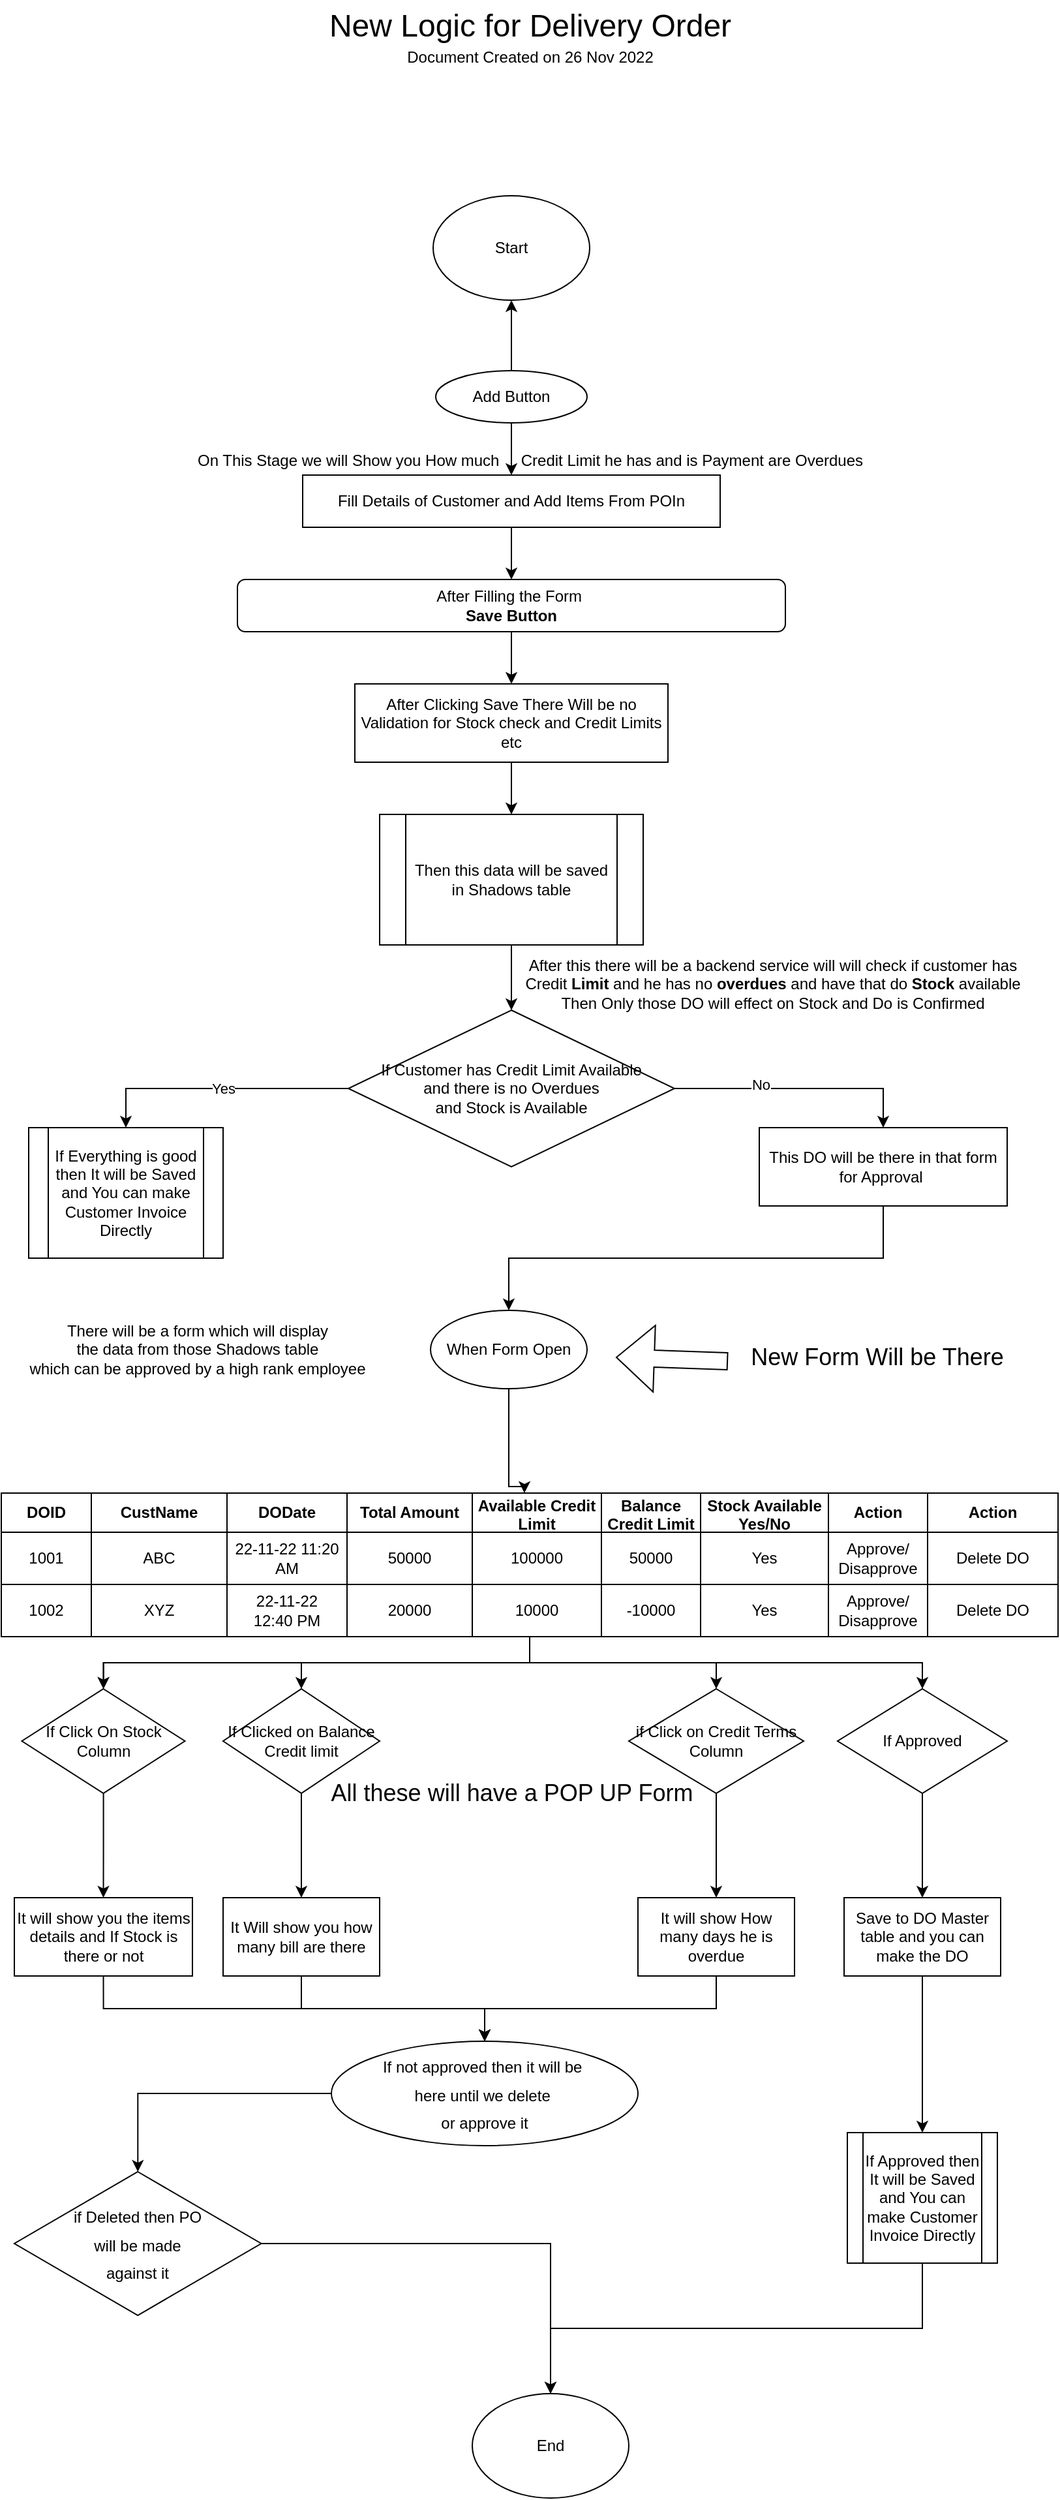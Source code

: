 <mxfile version="20.6.0" type="github">
  <diagram id="pmyvJYctkSqaA1s6qdmt" name="Page-1">
    <mxGraphModel dx="1108" dy="460" grid="1" gridSize="10" guides="1" tooltips="1" connect="1" arrows="1" fold="1" page="1" pageScale="1" pageWidth="827" pageHeight="1169" math="0" shadow="0">
      <root>
        <mxCell id="0" />
        <mxCell id="1" parent="0" />
        <mxCell id="fpoYQwEQuOkwDuQ0j5TA-3" value="" style="edgeStyle=orthogonalEdgeStyle;rounded=0;orthogonalLoop=1;jettySize=auto;html=1;" parent="1" source="fpoYQwEQuOkwDuQ0j5TA-1" target="fpoYQwEQuOkwDuQ0j5TA-2" edge="1">
          <mxGeometry relative="1" as="geometry" />
        </mxCell>
        <mxCell id="hO3E_pkQ_Gj8X8JqqKmg-11" style="edgeStyle=orthogonalEdgeStyle;rounded=0;orthogonalLoop=1;jettySize=auto;html=1;exitX=0.5;exitY=0;exitDx=0;exitDy=0;" edge="1" parent="1" source="fpoYQwEQuOkwDuQ0j5TA-1" target="hO3E_pkQ_Gj8X8JqqKmg-12">
          <mxGeometry relative="1" as="geometry">
            <mxPoint x="400" y="250" as="targetPoint" />
          </mxGeometry>
        </mxCell>
        <mxCell id="fpoYQwEQuOkwDuQ0j5TA-1" value="Add Button" style="ellipse;whiteSpace=wrap;html=1;" parent="1" vertex="1">
          <mxGeometry x="342" y="344" width="116" height="40" as="geometry" />
        </mxCell>
        <mxCell id="fpoYQwEQuOkwDuQ0j5TA-7" value="" style="edgeStyle=orthogonalEdgeStyle;rounded=0;orthogonalLoop=1;jettySize=auto;html=1;" parent="1" source="fpoYQwEQuOkwDuQ0j5TA-2" target="fpoYQwEQuOkwDuQ0j5TA-6" edge="1">
          <mxGeometry relative="1" as="geometry" />
        </mxCell>
        <mxCell id="fpoYQwEQuOkwDuQ0j5TA-2" value="Fill Details of Customer and Add Items From POIn" style="whiteSpace=wrap;html=1;" parent="1" vertex="1">
          <mxGeometry x="240" y="424" width="320" height="40" as="geometry" />
        </mxCell>
        <mxCell id="fpoYQwEQuOkwDuQ0j5TA-4" value="On This Stage we will Show you How much&amp;nbsp; &amp;nbsp; &amp;nbsp;Credit Limit he has and is Payment are Overdues" style="text;html=1;align=center;verticalAlign=middle;resizable=0;points=[];autosize=1;strokeColor=none;fillColor=none;" parent="1" vertex="1">
          <mxGeometry x="149" y="398" width="530" height="30" as="geometry" />
        </mxCell>
        <mxCell id="fpoYQwEQuOkwDuQ0j5TA-11" style="edgeStyle=orthogonalEdgeStyle;rounded=0;orthogonalLoop=1;jettySize=auto;html=1;exitX=0.5;exitY=1;exitDx=0;exitDy=0;" parent="1" source="fpoYQwEQuOkwDuQ0j5TA-6" target="fpoYQwEQuOkwDuQ0j5TA-10" edge="1">
          <mxGeometry relative="1" as="geometry" />
        </mxCell>
        <mxCell id="fpoYQwEQuOkwDuQ0j5TA-6" value="After Filling the Form&amp;nbsp;&lt;br&gt;&lt;b&gt;Save Button&lt;/b&gt;" style="rounded=1;whiteSpace=wrap;html=1;" parent="1" vertex="1">
          <mxGeometry x="190" y="504" width="420" height="40" as="geometry" />
        </mxCell>
        <mxCell id="fpoYQwEQuOkwDuQ0j5TA-13" style="edgeStyle=orthogonalEdgeStyle;rounded=0;orthogonalLoop=1;jettySize=auto;html=1;exitX=0.5;exitY=1;exitDx=0;exitDy=0;entryX=0.5;entryY=0;entryDx=0;entryDy=0;" parent="1" source="fpoYQwEQuOkwDuQ0j5TA-10" target="fpoYQwEQuOkwDuQ0j5TA-12" edge="1">
          <mxGeometry relative="1" as="geometry" />
        </mxCell>
        <mxCell id="fpoYQwEQuOkwDuQ0j5TA-10" value="After Clicking Save There Will be no Validation for Stock check and Credit Limits etc" style="rounded=0;whiteSpace=wrap;html=1;" parent="1" vertex="1">
          <mxGeometry x="280" y="584" width="240" height="60" as="geometry" />
        </mxCell>
        <mxCell id="fpoYQwEQuOkwDuQ0j5TA-15" value="" style="edgeStyle=orthogonalEdgeStyle;rounded=0;orthogonalLoop=1;jettySize=auto;html=1;" parent="1" source="fpoYQwEQuOkwDuQ0j5TA-12" target="fpoYQwEQuOkwDuQ0j5TA-14" edge="1">
          <mxGeometry relative="1" as="geometry" />
        </mxCell>
        <mxCell id="fpoYQwEQuOkwDuQ0j5TA-12" value="Then this data will be saved in Shadows table" style="shape=process;whiteSpace=wrap;html=1;backgroundOutline=1;" parent="1" vertex="1">
          <mxGeometry x="299" y="684" width="202" height="100" as="geometry" />
        </mxCell>
        <mxCell id="fpoYQwEQuOkwDuQ0j5TA-19" value="" style="edgeStyle=orthogonalEdgeStyle;rounded=0;orthogonalLoop=1;jettySize=auto;html=1;entryX=0.5;entryY=0;entryDx=0;entryDy=0;" parent="1" source="fpoYQwEQuOkwDuQ0j5TA-14" target="fpoYQwEQuOkwDuQ0j5TA-18" edge="1">
          <mxGeometry relative="1" as="geometry" />
        </mxCell>
        <mxCell id="fpoYQwEQuOkwDuQ0j5TA-20" value="No" style="edgeLabel;html=1;align=center;verticalAlign=middle;resizable=0;points=[];" parent="fpoYQwEQuOkwDuQ0j5TA-19" vertex="1" connectable="0">
          <mxGeometry x="-0.305" y="3" relative="1" as="geometry">
            <mxPoint as="offset" />
          </mxGeometry>
        </mxCell>
        <mxCell id="fpoYQwEQuOkwDuQ0j5TA-22" value="" style="edgeStyle=orthogonalEdgeStyle;rounded=0;orthogonalLoop=1;jettySize=auto;html=1;entryX=0.5;entryY=0;entryDx=0;entryDy=0;" parent="1" source="fpoYQwEQuOkwDuQ0j5TA-14" target="hO3E_pkQ_Gj8X8JqqKmg-2" edge="1">
          <mxGeometry relative="1" as="geometry">
            <mxPoint x="125" y="924" as="targetPoint" />
          </mxGeometry>
        </mxCell>
        <mxCell id="fpoYQwEQuOkwDuQ0j5TA-23" value="Yes" style="edgeLabel;html=1;align=center;verticalAlign=middle;resizable=0;points=[];" parent="fpoYQwEQuOkwDuQ0j5TA-22" vertex="1" connectable="0">
          <mxGeometry x="-0.044" relative="1" as="geometry">
            <mxPoint as="offset" />
          </mxGeometry>
        </mxCell>
        <mxCell id="fpoYQwEQuOkwDuQ0j5TA-14" value="If Customer has Credit Limit Available&lt;br&gt;and there is no Overdues&lt;br&gt;and Stock is Available" style="rhombus;whiteSpace=wrap;html=1;" parent="1" vertex="1">
          <mxGeometry x="275" y="834" width="250" height="120" as="geometry" />
        </mxCell>
        <mxCell id="fpoYQwEQuOkwDuQ0j5TA-16" value="After this there will be a backend service will will check if customer has &lt;br&gt;Credit &lt;b&gt;Limit &lt;/b&gt;and he has no &lt;b&gt;overdues &lt;/b&gt;and have that do &lt;b&gt;Stock &lt;/b&gt;available&lt;br&gt;Then Only those DO will effect on Stock and Do is Confirmed" style="text;html=1;align=center;verticalAlign=middle;resizable=0;points=[];autosize=1;strokeColor=none;fillColor=none;" parent="1" vertex="1">
          <mxGeometry x="400" y="784" width="400" height="60" as="geometry" />
        </mxCell>
        <mxCell id="fpoYQwEQuOkwDuQ0j5TA-25" value="" style="edgeStyle=orthogonalEdgeStyle;rounded=0;orthogonalLoop=1;jettySize=auto;html=1;exitX=0.5;exitY=1;exitDx=0;exitDy=0;" parent="1" source="fpoYQwEQuOkwDuQ0j5TA-18" target="fpoYQwEQuOkwDuQ0j5TA-24" edge="1">
          <mxGeometry relative="1" as="geometry">
            <Array as="points">
              <mxPoint x="685" y="1024" />
              <mxPoint x="398" y="1024" />
            </Array>
          </mxGeometry>
        </mxCell>
        <mxCell id="fpoYQwEQuOkwDuQ0j5TA-18" value="This DO will be there in that form&lt;br&gt;for Approval&amp;nbsp;" style="whiteSpace=wrap;html=1;" parent="1" vertex="1">
          <mxGeometry x="590" y="924" width="190" height="60" as="geometry" />
        </mxCell>
        <mxCell id="fpoYQwEQuOkwDuQ0j5TA-62" style="edgeStyle=orthogonalEdgeStyle;rounded=0;orthogonalLoop=1;jettySize=auto;html=1;exitX=0.5;exitY=1;exitDx=0;exitDy=0;entryX=0.495;entryY=0;entryDx=0;entryDy=0;entryPerimeter=0;" parent="1" source="fpoYQwEQuOkwDuQ0j5TA-24" target="fpoYQwEQuOkwDuQ0j5TA-28" edge="1">
          <mxGeometry relative="1" as="geometry">
            <Array as="points">
              <mxPoint x="398" y="1199" />
              <mxPoint x="410" y="1199" />
            </Array>
          </mxGeometry>
        </mxCell>
        <mxCell id="fpoYQwEQuOkwDuQ0j5TA-24" value="When Form Open" style="ellipse;whiteSpace=wrap;html=1;" parent="1" vertex="1">
          <mxGeometry x="338" y="1064" width="120" height="60" as="geometry" />
        </mxCell>
        <mxCell id="fpoYQwEQuOkwDuQ0j5TA-26" value="There will be a form which will display&lt;br&gt;the data from those Shadows table&lt;br&gt;which can be approved by a high rank employee" style="text;html=1;align=center;verticalAlign=middle;resizable=0;points=[];autosize=1;strokeColor=none;fillColor=none;" parent="1" vertex="1">
          <mxGeometry x="19" y="1064" width="280" height="60" as="geometry" />
        </mxCell>
        <mxCell id="fpoYQwEQuOkwDuQ0j5TA-64" value="" style="edgeStyle=orthogonalEdgeStyle;rounded=0;orthogonalLoop=1;jettySize=auto;html=1;fontSize=14;" parent="1" source="fpoYQwEQuOkwDuQ0j5TA-27" target="fpoYQwEQuOkwDuQ0j5TA-63" edge="1">
          <mxGeometry relative="1" as="geometry" />
        </mxCell>
        <mxCell id="fpoYQwEQuOkwDuQ0j5TA-68" value="" style="edgeStyle=orthogonalEdgeStyle;rounded=0;orthogonalLoop=1;jettySize=auto;html=1;fontSize=14;" parent="1" source="fpoYQwEQuOkwDuQ0j5TA-27" target="fpoYQwEQuOkwDuQ0j5TA-67" edge="1">
          <mxGeometry relative="1" as="geometry" />
        </mxCell>
        <mxCell id="fpoYQwEQuOkwDuQ0j5TA-71" value="" style="edgeStyle=orthogonalEdgeStyle;rounded=0;orthogonalLoop=1;jettySize=auto;html=1;fontSize=14;" parent="1" source="fpoYQwEQuOkwDuQ0j5TA-27" target="fpoYQwEQuOkwDuQ0j5TA-67" edge="1">
          <mxGeometry relative="1" as="geometry" />
        </mxCell>
        <mxCell id="fpoYQwEQuOkwDuQ0j5TA-73" value="" style="edgeStyle=orthogonalEdgeStyle;rounded=0;orthogonalLoop=1;jettySize=auto;html=1;fontSize=14;" parent="1" source="fpoYQwEQuOkwDuQ0j5TA-27" target="fpoYQwEQuOkwDuQ0j5TA-72" edge="1">
          <mxGeometry relative="1" as="geometry" />
        </mxCell>
        <mxCell id="fpoYQwEQuOkwDuQ0j5TA-77" value="" style="edgeStyle=orthogonalEdgeStyle;rounded=0;orthogonalLoop=1;jettySize=auto;html=1;fontSize=14;" parent="1" source="fpoYQwEQuOkwDuQ0j5TA-27" target="fpoYQwEQuOkwDuQ0j5TA-76" edge="1">
          <mxGeometry relative="1" as="geometry" />
        </mxCell>
        <mxCell id="fpoYQwEQuOkwDuQ0j5TA-27" value="" style="shape=table;startSize=0;container=1;collapsible=0;childLayout=tableLayout;" parent="1" vertex="1">
          <mxGeometry x="9" y="1204" width="810" height="110" as="geometry" />
        </mxCell>
        <mxCell id="fpoYQwEQuOkwDuQ0j5TA-28" value="" style="shape=tableRow;horizontal=0;startSize=0;swimlaneHead=0;swimlaneBody=0;top=0;left=0;bottom=0;right=0;collapsible=0;dropTarget=0;fillColor=none;points=[[0,0.5],[1,0.5]];portConstraint=eastwest;" parent="fpoYQwEQuOkwDuQ0j5TA-27" vertex="1">
          <mxGeometry width="810" height="30" as="geometry" />
        </mxCell>
        <mxCell id="fpoYQwEQuOkwDuQ0j5TA-29" value="DOID" style="shape=partialRectangle;html=1;whiteSpace=wrap;connectable=0;overflow=hidden;fillColor=none;top=0;left=0;bottom=0;right=0;pointerEvents=1;fontStyle=1;fontSize=12;horizontal=1;labelBackgroundColor=none;fontColor=#000000;" parent="fpoYQwEQuOkwDuQ0j5TA-28" vertex="1">
          <mxGeometry width="69" height="30" as="geometry">
            <mxRectangle width="69" height="30" as="alternateBounds" />
          </mxGeometry>
        </mxCell>
        <mxCell id="fpoYQwEQuOkwDuQ0j5TA-30" value="CustName" style="shape=partialRectangle;html=1;whiteSpace=wrap;connectable=0;overflow=hidden;fillColor=none;top=0;left=0;bottom=0;right=0;pointerEvents=1;fontStyle=1;fontSize=12;horizontal=1;labelBackgroundColor=none;fontColor=#000000;" parent="fpoYQwEQuOkwDuQ0j5TA-28" vertex="1">
          <mxGeometry x="69" width="104" height="30" as="geometry">
            <mxRectangle width="104" height="30" as="alternateBounds" />
          </mxGeometry>
        </mxCell>
        <mxCell id="fpoYQwEQuOkwDuQ0j5TA-31" value="DODate" style="shape=partialRectangle;html=1;whiteSpace=wrap;connectable=0;overflow=hidden;fillColor=none;top=0;left=0;bottom=0;right=0;pointerEvents=1;fontStyle=1;fontSize=12;horizontal=1;labelBackgroundColor=none;fontColor=#000000;" parent="fpoYQwEQuOkwDuQ0j5TA-28" vertex="1">
          <mxGeometry x="173" width="92" height="30" as="geometry">
            <mxRectangle width="92" height="30" as="alternateBounds" />
          </mxGeometry>
        </mxCell>
        <mxCell id="fpoYQwEQuOkwDuQ0j5TA-32" value="Total Amount" style="shape=partialRectangle;html=1;whiteSpace=wrap;connectable=0;overflow=hidden;fillColor=none;top=0;left=0;bottom=0;right=0;pointerEvents=1;fontStyle=1;fontSize=12;horizontal=1;labelBackgroundColor=none;fontColor=#000000;" parent="fpoYQwEQuOkwDuQ0j5TA-28" vertex="1">
          <mxGeometry x="265" width="96" height="30" as="geometry">
            <mxRectangle width="96" height="30" as="alternateBounds" />
          </mxGeometry>
        </mxCell>
        <mxCell id="fpoYQwEQuOkwDuQ0j5TA-33" value="Available Credit Limit" style="shape=partialRectangle;html=1;whiteSpace=wrap;connectable=0;overflow=hidden;fillColor=none;top=0;left=0;bottom=0;right=0;pointerEvents=1;fontStyle=1;fontSize=12;horizontal=1;labelBackgroundColor=none;fontColor=#000000;" parent="fpoYQwEQuOkwDuQ0j5TA-28" vertex="1">
          <mxGeometry x="361" width="99" height="30" as="geometry">
            <mxRectangle width="99" height="30" as="alternateBounds" />
          </mxGeometry>
        </mxCell>
        <mxCell id="fpoYQwEQuOkwDuQ0j5TA-34" value="Balance Credit Limit" style="shape=partialRectangle;html=1;whiteSpace=wrap;connectable=0;overflow=hidden;fillColor=none;top=0;left=0;bottom=0;right=0;pointerEvents=1;fontStyle=1;fontSize=12;horizontal=1;labelBackgroundColor=none;fontColor=#000000;" parent="fpoYQwEQuOkwDuQ0j5TA-28" vertex="1">
          <mxGeometry x="460" width="76" height="30" as="geometry">
            <mxRectangle width="76" height="30" as="alternateBounds" />
          </mxGeometry>
        </mxCell>
        <mxCell id="fpoYQwEQuOkwDuQ0j5TA-35" value="Stock Available&lt;br&gt;Yes/No" style="shape=partialRectangle;html=1;whiteSpace=wrap;connectable=0;overflow=hidden;fillColor=none;top=0;left=0;bottom=0;right=0;pointerEvents=1;fontStyle=1;fontSize=12;horizontal=1;labelBackgroundColor=none;fontColor=#000000;" parent="fpoYQwEQuOkwDuQ0j5TA-28" vertex="1">
          <mxGeometry x="536" width="98" height="30" as="geometry">
            <mxRectangle width="98" height="30" as="alternateBounds" />
          </mxGeometry>
        </mxCell>
        <mxCell id="fpoYQwEQuOkwDuQ0j5TA-36" value="Action" style="shape=partialRectangle;html=1;whiteSpace=wrap;connectable=0;overflow=hidden;fillColor=none;top=0;left=0;bottom=0;right=0;pointerEvents=1;fontStyle=1;fontSize=12;horizontal=1;labelBackgroundColor=none;fontColor=#000000;" parent="fpoYQwEQuOkwDuQ0j5TA-28" vertex="1">
          <mxGeometry x="634" width="76" height="30" as="geometry">
            <mxRectangle width="76" height="30" as="alternateBounds" />
          </mxGeometry>
        </mxCell>
        <mxCell id="fpoYQwEQuOkwDuQ0j5TA-59" value="Action" style="shape=partialRectangle;html=1;whiteSpace=wrap;connectable=0;overflow=hidden;fillColor=none;top=0;left=0;bottom=0;right=0;pointerEvents=1;fontStyle=1;fontSize=12;horizontal=1;labelBackgroundColor=none;fontColor=#000000;" parent="fpoYQwEQuOkwDuQ0j5TA-28" vertex="1">
          <mxGeometry x="710" width="100" height="30" as="geometry">
            <mxRectangle width="100" height="30" as="alternateBounds" />
          </mxGeometry>
        </mxCell>
        <mxCell id="fpoYQwEQuOkwDuQ0j5TA-37" value="" style="shape=tableRow;horizontal=0;startSize=0;swimlaneHead=0;swimlaneBody=0;top=0;left=0;bottom=0;right=0;collapsible=0;dropTarget=0;fillColor=none;points=[[0,0.5],[1,0.5]];portConstraint=eastwest;" parent="fpoYQwEQuOkwDuQ0j5TA-27" vertex="1">
          <mxGeometry y="30" width="810" height="40" as="geometry" />
        </mxCell>
        <mxCell id="fpoYQwEQuOkwDuQ0j5TA-38" value="1001" style="shape=partialRectangle;html=1;whiteSpace=wrap;connectable=0;overflow=hidden;fillColor=none;top=0;left=0;bottom=0;right=0;pointerEvents=1;" parent="fpoYQwEQuOkwDuQ0j5TA-37" vertex="1">
          <mxGeometry width="69" height="40" as="geometry">
            <mxRectangle width="69" height="40" as="alternateBounds" />
          </mxGeometry>
        </mxCell>
        <mxCell id="fpoYQwEQuOkwDuQ0j5TA-39" value="ABC" style="shape=partialRectangle;html=1;whiteSpace=wrap;connectable=0;overflow=hidden;fillColor=none;top=0;left=0;bottom=0;right=0;pointerEvents=1;" parent="fpoYQwEQuOkwDuQ0j5TA-37" vertex="1">
          <mxGeometry x="69" width="104" height="40" as="geometry">
            <mxRectangle width="104" height="40" as="alternateBounds" />
          </mxGeometry>
        </mxCell>
        <mxCell id="fpoYQwEQuOkwDuQ0j5TA-40" value="22-11-22 11:20 AM" style="shape=partialRectangle;html=1;whiteSpace=wrap;connectable=0;overflow=hidden;fillColor=none;top=0;left=0;bottom=0;right=0;pointerEvents=1;" parent="fpoYQwEQuOkwDuQ0j5TA-37" vertex="1">
          <mxGeometry x="173" width="92" height="40" as="geometry">
            <mxRectangle width="92" height="40" as="alternateBounds" />
          </mxGeometry>
        </mxCell>
        <mxCell id="fpoYQwEQuOkwDuQ0j5TA-41" value="50000" style="shape=partialRectangle;html=1;whiteSpace=wrap;connectable=0;overflow=hidden;fillColor=none;top=0;left=0;bottom=0;right=0;pointerEvents=1;" parent="fpoYQwEQuOkwDuQ0j5TA-37" vertex="1">
          <mxGeometry x="265" width="96" height="40" as="geometry">
            <mxRectangle width="96" height="40" as="alternateBounds" />
          </mxGeometry>
        </mxCell>
        <mxCell id="fpoYQwEQuOkwDuQ0j5TA-42" value="100000" style="shape=partialRectangle;html=1;whiteSpace=wrap;connectable=0;overflow=hidden;fillColor=none;top=0;left=0;bottom=0;right=0;pointerEvents=1;" parent="fpoYQwEQuOkwDuQ0j5TA-37" vertex="1">
          <mxGeometry x="361" width="99" height="40" as="geometry">
            <mxRectangle width="99" height="40" as="alternateBounds" />
          </mxGeometry>
        </mxCell>
        <mxCell id="fpoYQwEQuOkwDuQ0j5TA-43" value="50000" style="shape=partialRectangle;html=1;whiteSpace=wrap;connectable=0;overflow=hidden;fillColor=none;top=0;left=0;bottom=0;right=0;pointerEvents=1;" parent="fpoYQwEQuOkwDuQ0j5TA-37" vertex="1">
          <mxGeometry x="460" width="76" height="40" as="geometry">
            <mxRectangle width="76" height="40" as="alternateBounds" />
          </mxGeometry>
        </mxCell>
        <mxCell id="fpoYQwEQuOkwDuQ0j5TA-44" value="Yes" style="shape=partialRectangle;html=1;whiteSpace=wrap;connectable=0;overflow=hidden;fillColor=none;top=0;left=0;bottom=0;right=0;pointerEvents=1;" parent="fpoYQwEQuOkwDuQ0j5TA-37" vertex="1">
          <mxGeometry x="536" width="98" height="40" as="geometry">
            <mxRectangle width="98" height="40" as="alternateBounds" />
          </mxGeometry>
        </mxCell>
        <mxCell id="fpoYQwEQuOkwDuQ0j5TA-45" value="Approve/&lt;br&gt;Disapprove" style="shape=partialRectangle;html=1;whiteSpace=wrap;connectable=0;overflow=hidden;fillColor=none;top=0;left=0;bottom=0;right=0;pointerEvents=1;" parent="fpoYQwEQuOkwDuQ0j5TA-37" vertex="1">
          <mxGeometry x="634" width="76" height="40" as="geometry">
            <mxRectangle width="76" height="40" as="alternateBounds" />
          </mxGeometry>
        </mxCell>
        <mxCell id="fpoYQwEQuOkwDuQ0j5TA-60" value="Delete DO" style="shape=partialRectangle;html=1;whiteSpace=wrap;connectable=0;overflow=hidden;fillColor=none;top=0;left=0;bottom=0;right=0;pointerEvents=1;" parent="fpoYQwEQuOkwDuQ0j5TA-37" vertex="1">
          <mxGeometry x="710" width="100" height="40" as="geometry">
            <mxRectangle width="100" height="40" as="alternateBounds" />
          </mxGeometry>
        </mxCell>
        <mxCell id="fpoYQwEQuOkwDuQ0j5TA-46" value="" style="shape=tableRow;horizontal=0;startSize=0;swimlaneHead=0;swimlaneBody=0;top=0;left=0;bottom=0;right=0;collapsible=0;dropTarget=0;fillColor=none;points=[[0,0.5],[1,0.5]];portConstraint=eastwest;" parent="fpoYQwEQuOkwDuQ0j5TA-27" vertex="1">
          <mxGeometry y="70" width="810" height="40" as="geometry" />
        </mxCell>
        <mxCell id="fpoYQwEQuOkwDuQ0j5TA-47" value="1002" style="shape=partialRectangle;html=1;whiteSpace=wrap;connectable=0;overflow=hidden;fillColor=none;top=0;left=0;bottom=0;right=0;pointerEvents=1;" parent="fpoYQwEQuOkwDuQ0j5TA-46" vertex="1">
          <mxGeometry width="69" height="40" as="geometry">
            <mxRectangle width="69" height="40" as="alternateBounds" />
          </mxGeometry>
        </mxCell>
        <mxCell id="fpoYQwEQuOkwDuQ0j5TA-48" value="XYZ" style="shape=partialRectangle;html=1;whiteSpace=wrap;connectable=0;overflow=hidden;fillColor=none;top=0;left=0;bottom=0;right=0;pointerEvents=1;" parent="fpoYQwEQuOkwDuQ0j5TA-46" vertex="1">
          <mxGeometry x="69" width="104" height="40" as="geometry">
            <mxRectangle width="104" height="40" as="alternateBounds" />
          </mxGeometry>
        </mxCell>
        <mxCell id="fpoYQwEQuOkwDuQ0j5TA-49" value="22-11-22&lt;br&gt;12:40 PM" style="shape=partialRectangle;html=1;whiteSpace=wrap;connectable=0;overflow=hidden;fillColor=none;top=0;left=0;bottom=0;right=0;pointerEvents=1;" parent="fpoYQwEQuOkwDuQ0j5TA-46" vertex="1">
          <mxGeometry x="173" width="92" height="40" as="geometry">
            <mxRectangle width="92" height="40" as="alternateBounds" />
          </mxGeometry>
        </mxCell>
        <mxCell id="fpoYQwEQuOkwDuQ0j5TA-50" value="20000" style="shape=partialRectangle;html=1;whiteSpace=wrap;connectable=0;overflow=hidden;fillColor=none;top=0;left=0;bottom=0;right=0;pointerEvents=1;" parent="fpoYQwEQuOkwDuQ0j5TA-46" vertex="1">
          <mxGeometry x="265" width="96" height="40" as="geometry">
            <mxRectangle width="96" height="40" as="alternateBounds" />
          </mxGeometry>
        </mxCell>
        <mxCell id="fpoYQwEQuOkwDuQ0j5TA-51" value="10000" style="shape=partialRectangle;html=1;whiteSpace=wrap;connectable=0;overflow=hidden;fillColor=none;top=0;left=0;bottom=0;right=0;pointerEvents=1;" parent="fpoYQwEQuOkwDuQ0j5TA-46" vertex="1">
          <mxGeometry x="361" width="99" height="40" as="geometry">
            <mxRectangle width="99" height="40" as="alternateBounds" />
          </mxGeometry>
        </mxCell>
        <mxCell id="fpoYQwEQuOkwDuQ0j5TA-52" value="-10000" style="shape=partialRectangle;html=1;whiteSpace=wrap;connectable=0;overflow=hidden;fillColor=none;top=0;left=0;bottom=0;right=0;pointerEvents=1;" parent="fpoYQwEQuOkwDuQ0j5TA-46" vertex="1">
          <mxGeometry x="460" width="76" height="40" as="geometry">
            <mxRectangle width="76" height="40" as="alternateBounds" />
          </mxGeometry>
        </mxCell>
        <mxCell id="fpoYQwEQuOkwDuQ0j5TA-53" value="Yes" style="shape=partialRectangle;html=1;whiteSpace=wrap;connectable=0;overflow=hidden;fillColor=none;top=0;left=0;bottom=0;right=0;pointerEvents=1;" parent="fpoYQwEQuOkwDuQ0j5TA-46" vertex="1">
          <mxGeometry x="536" width="98" height="40" as="geometry">
            <mxRectangle width="98" height="40" as="alternateBounds" />
          </mxGeometry>
        </mxCell>
        <mxCell id="fpoYQwEQuOkwDuQ0j5TA-54" value="Approve/&lt;br&gt;Disapprove" style="shape=partialRectangle;html=1;whiteSpace=wrap;connectable=0;overflow=hidden;fillColor=none;top=0;left=0;bottom=0;right=0;pointerEvents=1;" parent="fpoYQwEQuOkwDuQ0j5TA-46" vertex="1">
          <mxGeometry x="634" width="76" height="40" as="geometry">
            <mxRectangle width="76" height="40" as="alternateBounds" />
          </mxGeometry>
        </mxCell>
        <mxCell id="fpoYQwEQuOkwDuQ0j5TA-61" value="Delete DO" style="shape=partialRectangle;html=1;whiteSpace=wrap;connectable=0;overflow=hidden;fillColor=none;top=0;left=0;bottom=0;right=0;pointerEvents=1;" parent="fpoYQwEQuOkwDuQ0j5TA-46" vertex="1">
          <mxGeometry x="710" width="100" height="40" as="geometry">
            <mxRectangle width="100" height="40" as="alternateBounds" />
          </mxGeometry>
        </mxCell>
        <mxCell id="fpoYQwEQuOkwDuQ0j5TA-66" value="" style="edgeStyle=orthogonalEdgeStyle;rounded=0;orthogonalLoop=1;jettySize=auto;html=1;fontSize=14;" parent="1" source="fpoYQwEQuOkwDuQ0j5TA-63" target="fpoYQwEQuOkwDuQ0j5TA-65" edge="1">
          <mxGeometry relative="1" as="geometry" />
        </mxCell>
        <mxCell id="fpoYQwEQuOkwDuQ0j5TA-63" value="If Approved" style="rhombus;whiteSpace=wrap;html=1;startSize=0;" parent="1" vertex="1">
          <mxGeometry x="650" y="1354" width="130" height="80" as="geometry" />
        </mxCell>
        <mxCell id="fpoYQwEQuOkwDuQ0j5TA-83" style="edgeStyle=orthogonalEdgeStyle;rounded=0;orthogonalLoop=1;jettySize=auto;html=1;exitX=0.5;exitY=1;exitDx=0;exitDy=0;fontSize=18;" parent="1" source="fpoYQwEQuOkwDuQ0j5TA-65" target="hO3E_pkQ_Gj8X8JqqKmg-1" edge="1">
          <mxGeometry relative="1" as="geometry">
            <mxPoint x="715" y="1734" as="targetPoint" />
          </mxGeometry>
        </mxCell>
        <mxCell id="fpoYQwEQuOkwDuQ0j5TA-65" value="Save to DO Master table and you can make the DO" style="whiteSpace=wrap;html=1;startSize=0;" parent="1" vertex="1">
          <mxGeometry x="655" y="1514" width="120" height="60" as="geometry" />
        </mxCell>
        <mxCell id="fpoYQwEQuOkwDuQ0j5TA-70" value="" style="edgeStyle=orthogonalEdgeStyle;rounded=0;orthogonalLoop=1;jettySize=auto;html=1;fontSize=14;" parent="1" source="fpoYQwEQuOkwDuQ0j5TA-67" target="fpoYQwEQuOkwDuQ0j5TA-69" edge="1">
          <mxGeometry relative="1" as="geometry" />
        </mxCell>
        <mxCell id="fpoYQwEQuOkwDuQ0j5TA-67" value="If Click On Stock Column" style="rhombus;whiteSpace=wrap;html=1;startSize=0;" parent="1" vertex="1">
          <mxGeometry x="24.75" y="1354" width="125" height="80" as="geometry" />
        </mxCell>
        <mxCell id="fpoYQwEQuOkwDuQ0j5TA-84" style="edgeStyle=orthogonalEdgeStyle;rounded=0;orthogonalLoop=1;jettySize=auto;html=1;exitX=0.5;exitY=1;exitDx=0;exitDy=0;fontSize=18;entryX=0.5;entryY=0;entryDx=0;entryDy=0;" parent="1" source="fpoYQwEQuOkwDuQ0j5TA-69" target="fpoYQwEQuOkwDuQ0j5TA-85" edge="1">
          <mxGeometry relative="1" as="geometry">
            <mxPoint x="390" y="1624" as="targetPoint" />
          </mxGeometry>
        </mxCell>
        <mxCell id="fpoYQwEQuOkwDuQ0j5TA-69" value="It will show you the items details and If Stock is there or not" style="whiteSpace=wrap;html=1;startSize=0;" parent="1" vertex="1">
          <mxGeometry x="19" y="1514" width="136.5" height="60" as="geometry" />
        </mxCell>
        <mxCell id="fpoYQwEQuOkwDuQ0j5TA-75" value="" style="edgeStyle=orthogonalEdgeStyle;rounded=0;orthogonalLoop=1;jettySize=auto;html=1;fontSize=14;" parent="1" source="fpoYQwEQuOkwDuQ0j5TA-72" target="fpoYQwEQuOkwDuQ0j5TA-74" edge="1">
          <mxGeometry relative="1" as="geometry" />
        </mxCell>
        <mxCell id="fpoYQwEQuOkwDuQ0j5TA-72" value="If Clicked on Balance&lt;br&gt;Credit limit" style="rhombus;whiteSpace=wrap;html=1;startSize=0;" parent="1" vertex="1">
          <mxGeometry x="179" y="1354" width="120" height="80" as="geometry" />
        </mxCell>
        <mxCell id="fpoYQwEQuOkwDuQ0j5TA-81" style="edgeStyle=orthogonalEdgeStyle;rounded=0;orthogonalLoop=1;jettySize=auto;html=1;exitX=0.5;exitY=1;exitDx=0;exitDy=0;fontSize=18;entryX=0.5;entryY=0;entryDx=0;entryDy=0;" parent="1" source="fpoYQwEQuOkwDuQ0j5TA-74" target="fpoYQwEQuOkwDuQ0j5TA-85" edge="1">
          <mxGeometry relative="1" as="geometry">
            <mxPoint x="390" y="1624" as="targetPoint" />
          </mxGeometry>
        </mxCell>
        <mxCell id="fpoYQwEQuOkwDuQ0j5TA-74" value="It Will show you how many bill are there" style="whiteSpace=wrap;html=1;startSize=0;" parent="1" vertex="1">
          <mxGeometry x="179" y="1514" width="120" height="60" as="geometry" />
        </mxCell>
        <mxCell id="fpoYQwEQuOkwDuQ0j5TA-79" value="" style="edgeStyle=orthogonalEdgeStyle;rounded=0;orthogonalLoop=1;jettySize=auto;html=1;fontSize=14;" parent="1" source="fpoYQwEQuOkwDuQ0j5TA-76" target="fpoYQwEQuOkwDuQ0j5TA-78" edge="1">
          <mxGeometry relative="1" as="geometry" />
        </mxCell>
        <mxCell id="fpoYQwEQuOkwDuQ0j5TA-76" value="if Click on Credit Terms&lt;br&gt;Column" style="rhombus;whiteSpace=wrap;html=1;startSize=0;" parent="1" vertex="1">
          <mxGeometry x="490" y="1354" width="134" height="80" as="geometry" />
        </mxCell>
        <mxCell id="fpoYQwEQuOkwDuQ0j5TA-82" style="edgeStyle=orthogonalEdgeStyle;rounded=0;orthogonalLoop=1;jettySize=auto;html=1;exitX=0.5;exitY=1;exitDx=0;exitDy=0;fontSize=18;entryX=0.5;entryY=0;entryDx=0;entryDy=0;" parent="1" source="fpoYQwEQuOkwDuQ0j5TA-78" target="fpoYQwEQuOkwDuQ0j5TA-85" edge="1">
          <mxGeometry relative="1" as="geometry">
            <mxPoint x="390" y="1624" as="targetPoint" />
          </mxGeometry>
        </mxCell>
        <mxCell id="fpoYQwEQuOkwDuQ0j5TA-78" value="It will show How many days he is overdue" style="whiteSpace=wrap;html=1;startSize=0;" parent="1" vertex="1">
          <mxGeometry x="497" y="1514" width="120" height="60" as="geometry" />
        </mxCell>
        <mxCell id="fpoYQwEQuOkwDuQ0j5TA-80" value="&lt;span style=&quot;font-size: 18px;&quot;&gt;All these will have a POP UP Form&lt;/span&gt;" style="text;html=1;align=center;verticalAlign=middle;resizable=0;points=[];autosize=1;strokeColor=none;fillColor=none;fontSize=14;" parent="1" vertex="1">
          <mxGeometry x="250" y="1414" width="300" height="40" as="geometry" />
        </mxCell>
        <mxCell id="fpoYQwEQuOkwDuQ0j5TA-87" value="" style="edgeStyle=orthogonalEdgeStyle;rounded=0;orthogonalLoop=1;jettySize=auto;html=1;fontSize=12;" parent="1" source="fpoYQwEQuOkwDuQ0j5TA-85" target="fpoYQwEQuOkwDuQ0j5TA-86" edge="1">
          <mxGeometry relative="1" as="geometry" />
        </mxCell>
        <mxCell id="fpoYQwEQuOkwDuQ0j5TA-85" value="&lt;font style=&quot;font-size: 12px;&quot;&gt;If not approved then it will be&amp;nbsp;&lt;br&gt;here until we delete&amp;nbsp;&lt;br&gt;or approve it&lt;br&gt;&lt;/font&gt;" style="ellipse;whiteSpace=wrap;html=1;fontSize=18;" parent="1" vertex="1">
          <mxGeometry x="262" y="1624" width="235" height="80" as="geometry" />
        </mxCell>
        <mxCell id="hO3E_pkQ_Gj8X8JqqKmg-7" style="edgeStyle=orthogonalEdgeStyle;rounded=0;orthogonalLoop=1;jettySize=auto;html=1;exitX=1;exitY=0.5;exitDx=0;exitDy=0;entryX=0.5;entryY=0;entryDx=0;entryDy=0;" edge="1" parent="1" source="fpoYQwEQuOkwDuQ0j5TA-86" target="hO3E_pkQ_Gj8X8JqqKmg-10">
          <mxGeometry relative="1" as="geometry">
            <mxPoint x="410" y="1874" as="targetPoint" />
          </mxGeometry>
        </mxCell>
        <mxCell id="fpoYQwEQuOkwDuQ0j5TA-86" value="&lt;span style=&quot;font-size: 12px;&quot;&gt;if Deleted then PO&lt;br&gt;will be made&lt;br&gt;against it&lt;br&gt;&lt;/span&gt;" style="rhombus;whiteSpace=wrap;html=1;fontSize=18;" parent="1" vertex="1">
          <mxGeometry x="19" y="1724" width="189.25" height="110" as="geometry" />
        </mxCell>
        <mxCell id="hO3E_pkQ_Gj8X8JqqKmg-9" style="edgeStyle=orthogonalEdgeStyle;rounded=0;orthogonalLoop=1;jettySize=auto;html=1;exitX=0.5;exitY=1;exitDx=0;exitDy=0;" edge="1" parent="1" source="hO3E_pkQ_Gj8X8JqqKmg-1" target="hO3E_pkQ_Gj8X8JqqKmg-10">
          <mxGeometry relative="1" as="geometry">
            <mxPoint x="410" y="1874" as="targetPoint" />
          </mxGeometry>
        </mxCell>
        <mxCell id="hO3E_pkQ_Gj8X8JqqKmg-1" value="If Approved then It will be Saved and You can make Customer Invoice Directly" style="shape=process;whiteSpace=wrap;html=1;backgroundOutline=1;" vertex="1" parent="1">
          <mxGeometry x="657.5" y="1694" width="115" height="100" as="geometry" />
        </mxCell>
        <mxCell id="hO3E_pkQ_Gj8X8JqqKmg-2" value="If Everything is good then It will be Saved and You can make Customer Invoice Directly" style="shape=process;whiteSpace=wrap;html=1;backgroundOutline=1;" vertex="1" parent="1">
          <mxGeometry x="30" y="924" width="149" height="100" as="geometry" />
        </mxCell>
        <mxCell id="hO3E_pkQ_Gj8X8JqqKmg-10" value="End" style="ellipse;whiteSpace=wrap;html=1;" vertex="1" parent="1">
          <mxGeometry x="370" y="1894" width="120" height="80" as="geometry" />
        </mxCell>
        <mxCell id="hO3E_pkQ_Gj8X8JqqKmg-12" value="Start" style="ellipse;whiteSpace=wrap;html=1;" vertex="1" parent="1">
          <mxGeometry x="340" y="210" width="120" height="80" as="geometry" />
        </mxCell>
        <mxCell id="hO3E_pkQ_Gj8X8JqqKmg-13" value="&lt;font style=&quot;font-size: 24px;&quot;&gt;New Logic for Delivery Order&lt;/font&gt;" style="text;html=1;align=center;verticalAlign=middle;resizable=0;points=[];autosize=1;strokeColor=none;fillColor=none;" vertex="1" parent="1">
          <mxGeometry x="249" y="60" width="330" height="40" as="geometry" />
        </mxCell>
        <mxCell id="hO3E_pkQ_Gj8X8JqqKmg-14" value="&lt;font style=&quot;font-size: 12px;&quot;&gt;Document Created on 26 Nov 2022&lt;/font&gt;" style="text;html=1;align=center;verticalAlign=middle;resizable=0;points=[];autosize=1;strokeColor=none;fillColor=none;fontSize=24;" vertex="1" parent="1">
          <mxGeometry x="309" y="80" width="210" height="40" as="geometry" />
        </mxCell>
        <mxCell id="hO3E_pkQ_Gj8X8JqqKmg-15" value="&lt;font style=&quot;font-size: 18px;&quot;&gt;New Form Will be There&lt;/font&gt;" style="text;html=1;align=center;verticalAlign=middle;resizable=0;points=[];autosize=1;strokeColor=none;fillColor=none;fontSize=12;" vertex="1" parent="1">
          <mxGeometry x="570" y="1080" width="220" height="40" as="geometry" />
        </mxCell>
        <mxCell id="hO3E_pkQ_Gj8X8JqqKmg-16" value="" style="shape=flexArrow;endArrow=classic;html=1;rounded=0;fontSize=18;endWidth=37;endSize=9.33;width=13;exitX=-0.018;exitY=0.575;exitDx=0;exitDy=0;exitPerimeter=0;" edge="1" parent="1" source="hO3E_pkQ_Gj8X8JqqKmg-15">
          <mxGeometry width="50" height="50" relative="1" as="geometry">
            <mxPoint x="390" y="1040" as="sourcePoint" />
            <mxPoint x="480" y="1100" as="targetPoint" />
          </mxGeometry>
        </mxCell>
      </root>
    </mxGraphModel>
  </diagram>
</mxfile>
